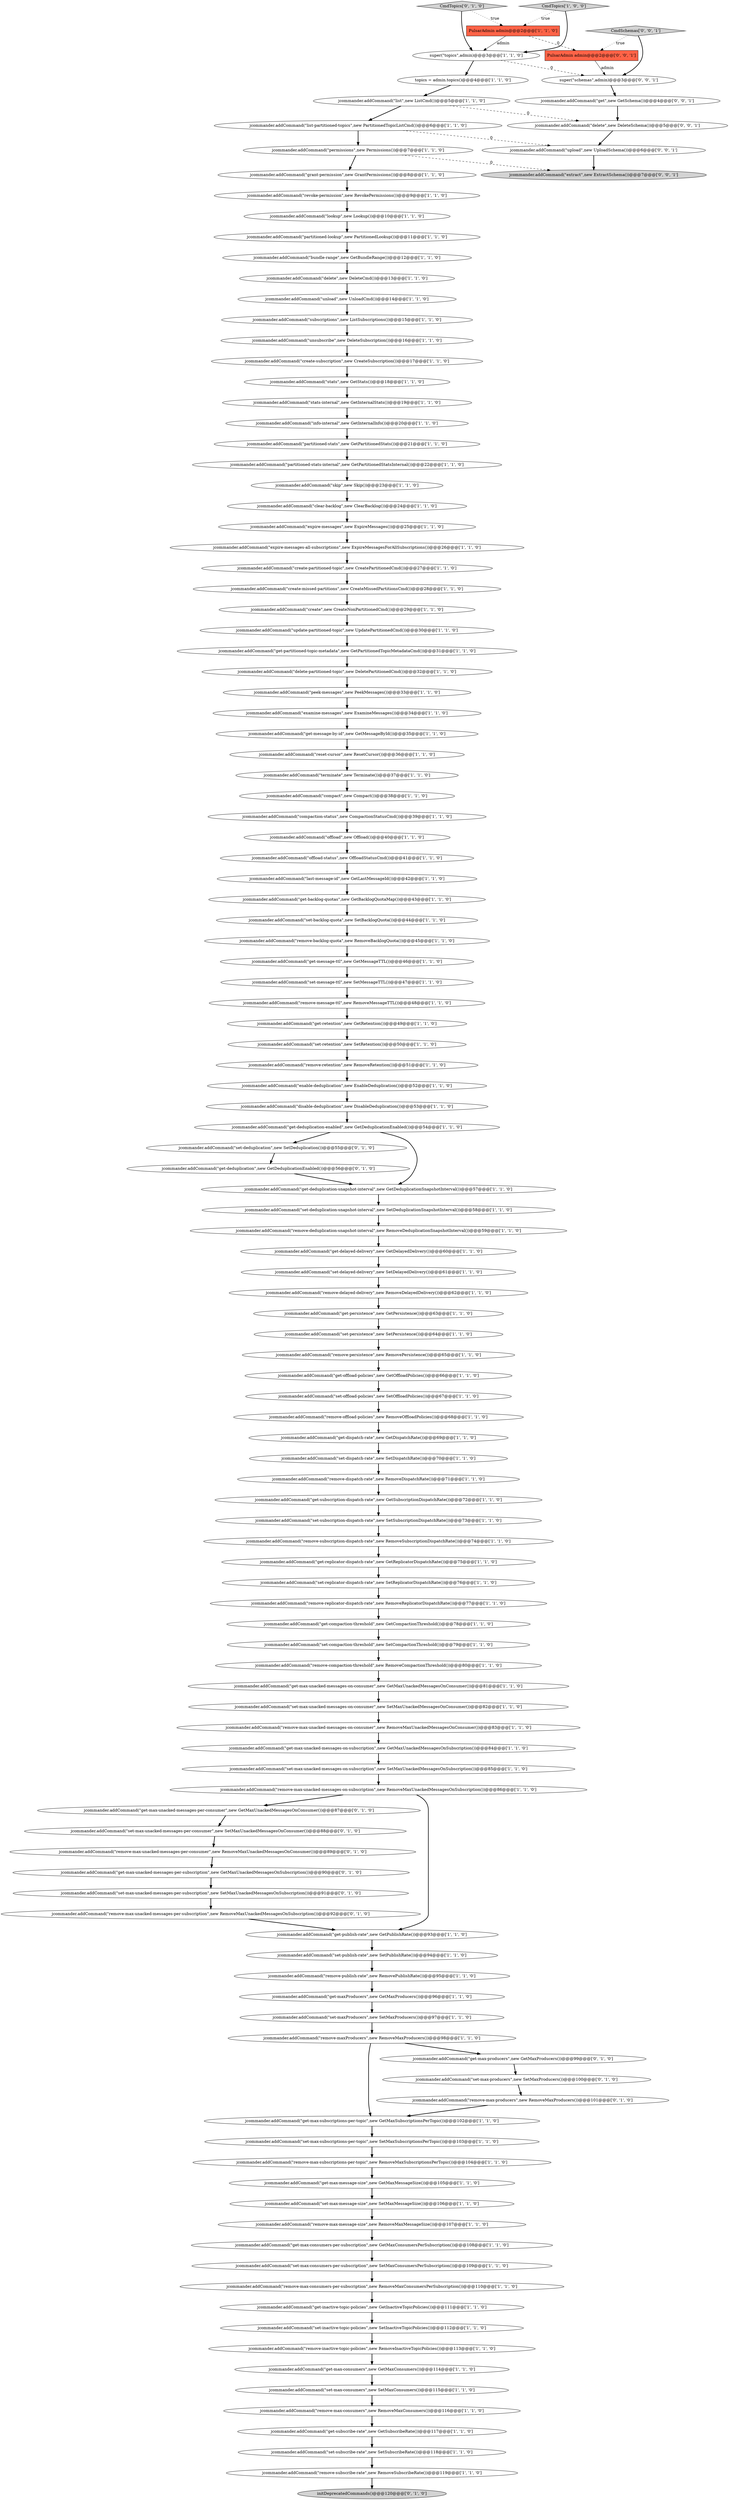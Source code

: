 digraph {
47 [style = filled, label = "jcommander.addCommand(\"remove-deduplication-snapshot-interval\",new RemoveDeduplicationSnapshotInterval())@@@59@@@['1', '1', '0']", fillcolor = white, shape = ellipse image = "AAA0AAABBB1BBB"];
14 [style = filled, label = "jcommander.addCommand(\"get-subscription-dispatch-rate\",new GetSubscriptionDispatchRate())@@@72@@@['1', '1', '0']", fillcolor = white, shape = ellipse image = "AAA0AAABBB1BBB"];
32 [style = filled, label = "jcommander.addCommand(\"set-publish-rate\",new SetPublishRate())@@@94@@@['1', '1', '0']", fillcolor = white, shape = ellipse image = "AAA0AAABBB1BBB"];
127 [style = filled, label = "jcommander.addCommand(\"upload\",new UploadSchema())@@@6@@@['0', '0', '1']", fillcolor = white, shape = ellipse image = "AAA0AAABBB3BBB"];
116 [style = filled, label = "jcommander.addCommand(\"get-deduplication\",new GetDeduplicationEnabled())@@@56@@@['0', '1', '0']", fillcolor = white, shape = ellipse image = "AAA1AAABBB2BBB"];
35 [style = filled, label = "jcommander.addCommand(\"set-max-subscriptions-per-topic\",new SetMaxSubscriptionsPerTopic())@@@103@@@['1', '1', '0']", fillcolor = white, shape = ellipse image = "AAA0AAABBB1BBB"];
119 [style = filled, label = "CmdTopics['0', '1', '0']", fillcolor = lightgray, shape = diamond image = "AAA0AAABBB2BBB"];
86 [style = filled, label = "jcommander.addCommand(\"set-subscription-dispatch-rate\",new SetSubscriptionDispatchRate())@@@73@@@['1', '1', '0']", fillcolor = white, shape = ellipse image = "AAA0AAABBB1BBB"];
7 [style = filled, label = "jcommander.addCommand(\"reset-cursor\",new ResetCursor())@@@36@@@['1', '1', '0']", fillcolor = white, shape = ellipse image = "AAA0AAABBB1BBB"];
50 [style = filled, label = "jcommander.addCommand(\"get-max-unacked-messages-on-subscription\",new GetMaxUnackedMessagesOnSubscription())@@@84@@@['1', '1', '0']", fillcolor = white, shape = ellipse image = "AAA0AAABBB1BBB"];
79 [style = filled, label = "jcommander.addCommand(\"set-maxProducers\",new SetMaxProducers())@@@97@@@['1', '1', '0']", fillcolor = white, shape = ellipse image = "AAA0AAABBB1BBB"];
105 [style = filled, label = "jcommander.addCommand(\"stats\",new GetStats())@@@18@@@['1', '1', '0']", fillcolor = white, shape = ellipse image = "AAA0AAABBB1BBB"];
69 [style = filled, label = "jcommander.addCommand(\"list\",new ListCmd())@@@5@@@['1', '1', '0']", fillcolor = white, shape = ellipse image = "AAA0AAABBB1BBB"];
42 [style = filled, label = "jcommander.addCommand(\"get-max-unacked-messages-on-consumer\",new GetMaxUnackedMessagesOnConsumer())@@@81@@@['1', '1', '0']", fillcolor = white, shape = ellipse image = "AAA0AAABBB1BBB"];
125 [style = filled, label = "PulsarAdmin admin@@@2@@@['0', '0', '1']", fillcolor = tomato, shape = box image = "AAA0AAABBB3BBB"];
102 [style = filled, label = "jcommander.addCommand(\"skip\",new Skip())@@@23@@@['1', '1', '0']", fillcolor = white, shape = ellipse image = "AAA0AAABBB1BBB"];
53 [style = filled, label = "jcommander.addCommand(\"remove-compaction-threshold\",new RemoveCompactionThreshold())@@@80@@@['1', '1', '0']", fillcolor = white, shape = ellipse image = "AAA0AAABBB1BBB"];
97 [style = filled, label = "jcommander.addCommand(\"get-message-by-id\",new GetMessageById())@@@35@@@['1', '1', '0']", fillcolor = white, shape = ellipse image = "AAA0AAABBB1BBB"];
0 [style = filled, label = "jcommander.addCommand(\"set-dispatch-rate\",new SetDispatchRate())@@@70@@@['1', '1', '0']", fillcolor = white, shape = ellipse image = "AAA0AAABBB1BBB"];
95 [style = filled, label = "super(\"topics\",admin)@@@3@@@['1', '1', '0']", fillcolor = white, shape = ellipse image = "AAA0AAABBB1BBB"];
101 [style = filled, label = "jcommander.addCommand(\"set-offload-policies\",new SetOffloadPolicies())@@@67@@@['1', '1', '0']", fillcolor = white, shape = ellipse image = "AAA0AAABBB1BBB"];
92 [style = filled, label = "jcommander.addCommand(\"delete-partitioned-topic\",new DeletePartitionedCmd())@@@32@@@['1', '1', '0']", fillcolor = white, shape = ellipse image = "AAA0AAABBB1BBB"];
12 [style = filled, label = "jcommander.addCommand(\"remove-max-subscriptions-per-topic\",new RemoveMaxSubscriptionsPerTopic())@@@104@@@['1', '1', '0']", fillcolor = white, shape = ellipse image = "AAA0AAABBB1BBB"];
56 [style = filled, label = "jcommander.addCommand(\"get-max-consumers-per-subscription\",new GetMaxConsumersPerSubscription())@@@108@@@['1', '1', '0']", fillcolor = white, shape = ellipse image = "AAA0AAABBB1BBB"];
82 [style = filled, label = "jcommander.addCommand(\"unsubscribe\",new DeleteSubscription())@@@16@@@['1', '1', '0']", fillcolor = white, shape = ellipse image = "AAA0AAABBB1BBB"];
107 [style = filled, label = "jcommander.addCommand(\"get-max-consumers\",new GetMaxConsumers())@@@114@@@['1', '1', '0']", fillcolor = white, shape = ellipse image = "AAA0AAABBB1BBB"];
123 [style = filled, label = "CmdSchemas['0', '0', '1']", fillcolor = lightgray, shape = diamond image = "AAA0AAABBB3BBB"];
88 [style = filled, label = "jcommander.addCommand(\"set-max-consumers-per-subscription\",new SetMaxConsumersPerSubscription())@@@109@@@['1', '1', '0']", fillcolor = white, shape = ellipse image = "AAA0AAABBB1BBB"];
61 [style = filled, label = "jcommander.addCommand(\"remove-max-message-size\",new RemoveMaxMessageSize())@@@107@@@['1', '1', '0']", fillcolor = white, shape = ellipse image = "AAA0AAABBB1BBB"];
84 [style = filled, label = "jcommander.addCommand(\"info-internal\",new GetInternalInfo())@@@20@@@['1', '1', '0']", fillcolor = white, shape = ellipse image = "AAA0AAABBB1BBB"];
52 [style = filled, label = "jcommander.addCommand(\"delete\",new DeleteCmd())@@@13@@@['1', '1', '0']", fillcolor = white, shape = ellipse image = "AAA0AAABBB1BBB"];
34 [style = filled, label = "jcommander.addCommand(\"expire-messages\",new ExpireMessages())@@@25@@@['1', '1', '0']", fillcolor = white, shape = ellipse image = "AAA0AAABBB1BBB"];
37 [style = filled, label = "jcommander.addCommand(\"remove-publish-rate\",new RemovePublishRate())@@@95@@@['1', '1', '0']", fillcolor = white, shape = ellipse image = "AAA0AAABBB1BBB"];
62 [style = filled, label = "jcommander.addCommand(\"terminate\",new Terminate())@@@37@@@['1', '1', '0']", fillcolor = white, shape = ellipse image = "AAA0AAABBB1BBB"];
55 [style = filled, label = "jcommander.addCommand(\"last-message-id\",new GetLastMessageId())@@@42@@@['1', '1', '0']", fillcolor = white, shape = ellipse image = "AAA0AAABBB1BBB"];
13 [style = filled, label = "jcommander.addCommand(\"set-backlog-quota\",new SetBacklogQuota())@@@44@@@['1', '1', '0']", fillcolor = white, shape = ellipse image = "AAA0AAABBB1BBB"];
71 [style = filled, label = "jcommander.addCommand(\"set-compaction-threshold\",new SetCompactionThreshold())@@@79@@@['1', '1', '0']", fillcolor = white, shape = ellipse image = "AAA0AAABBB1BBB"];
10 [style = filled, label = "jcommander.addCommand(\"examine-messages\",new ExamineMessages())@@@34@@@['1', '1', '0']", fillcolor = white, shape = ellipse image = "AAA0AAABBB1BBB"];
81 [style = filled, label = "jcommander.addCommand(\"get-deduplication-enabled\",new GetDeduplicationEnabled())@@@54@@@['1', '1', '0']", fillcolor = white, shape = ellipse image = "AAA0AAABBB1BBB"];
65 [style = filled, label = "jcommander.addCommand(\"get-offload-policies\",new GetOffloadPolicies())@@@66@@@['1', '1', '0']", fillcolor = white, shape = ellipse image = "AAA0AAABBB1BBB"];
80 [style = filled, label = "jcommander.addCommand(\"partitioned-stats\",new GetPartitionedStats())@@@21@@@['1', '1', '0']", fillcolor = white, shape = ellipse image = "AAA0AAABBB1BBB"];
85 [style = filled, label = "topics = admin.topics()@@@4@@@['1', '1', '0']", fillcolor = white, shape = ellipse image = "AAA0AAABBB1BBB"];
87 [style = filled, label = "jcommander.addCommand(\"set-delayed-delivery\",new SetDelayedDelivery())@@@61@@@['1', '1', '0']", fillcolor = white, shape = ellipse image = "AAA0AAABBB1BBB"];
16 [style = filled, label = "jcommander.addCommand(\"get-maxProducers\",new GetMaxProducers())@@@96@@@['1', '1', '0']", fillcolor = white, shape = ellipse image = "AAA0AAABBB1BBB"];
113 [style = filled, label = "jcommander.addCommand(\"remove-max-unacked-messages-per-subscription\",new RemoveMaxUnackedMessagesOnSubscription())@@@92@@@['0', '1', '0']", fillcolor = white, shape = ellipse image = "AAA1AAABBB2BBB"];
33 [style = filled, label = "jcommander.addCommand(\"get-deduplication-snapshot-interval\",new GetDeduplicationSnapshotInterval())@@@57@@@['1', '1', '0']", fillcolor = white, shape = ellipse image = "AAA0AAABBB1BBB"];
74 [style = filled, label = "jcommander.addCommand(\"list-partitioned-topics\",new PartitionedTopicListCmd())@@@6@@@['1', '1', '0']", fillcolor = white, shape = ellipse image = "AAA0AAABBB1BBB"];
75 [style = filled, label = "jcommander.addCommand(\"enable-deduplication\",new EnableDeduplication())@@@52@@@['1', '1', '0']", fillcolor = white, shape = ellipse image = "AAA0AAABBB1BBB"];
4 [style = filled, label = "jcommander.addCommand(\"remove-dispatch-rate\",new RemoveDispatchRate())@@@71@@@['1', '1', '0']", fillcolor = white, shape = ellipse image = "AAA0AAABBB1BBB"];
99 [style = filled, label = "jcommander.addCommand(\"remove-inactive-topic-policies\",new RemoveInactiveTopicPolicies())@@@113@@@['1', '1', '0']", fillcolor = white, shape = ellipse image = "AAA0AAABBB1BBB"];
59 [style = filled, label = "jcommander.addCommand(\"clear-backlog\",new ClearBacklog())@@@24@@@['1', '1', '0']", fillcolor = white, shape = ellipse image = "AAA0AAABBB1BBB"];
67 [style = filled, label = "jcommander.addCommand(\"create\",new CreateNonPartitionedCmd())@@@29@@@['1', '1', '0']", fillcolor = white, shape = ellipse image = "AAA0AAABBB1BBB"];
108 [style = filled, label = "jcommander.addCommand(\"set-max-unacked-messages-per-consumer\",new SetMaxUnackedMessagesOnConsumer())@@@88@@@['0', '1', '0']", fillcolor = white, shape = ellipse image = "AAA1AAABBB2BBB"];
83 [style = filled, label = "jcommander.addCommand(\"remove-backlog-quota\",new RemoveBacklogQuota())@@@45@@@['1', '1', '0']", fillcolor = white, shape = ellipse image = "AAA0AAABBB1BBB"];
6 [style = filled, label = "jcommander.addCommand(\"remove-max-consumers-per-subscription\",new RemoveMaxConsumersPerSubscription())@@@110@@@['1', '1', '0']", fillcolor = white, shape = ellipse image = "AAA0AAABBB1BBB"];
64 [style = filled, label = "jcommander.addCommand(\"create-missed-partitions\",new CreateMissedPartitionsCmd())@@@28@@@['1', '1', '0']", fillcolor = white, shape = ellipse image = "AAA0AAABBB1BBB"];
91 [style = filled, label = "jcommander.addCommand(\"get-persistence\",new GetPersistence())@@@63@@@['1', '1', '0']", fillcolor = white, shape = ellipse image = "AAA0AAABBB1BBB"];
49 [style = filled, label = "jcommander.addCommand(\"get-max-subscriptions-per-topic\",new GetMaxSubscriptionsPerTopic())@@@102@@@['1', '1', '0']", fillcolor = white, shape = ellipse image = "AAA0AAABBB1BBB"];
26 [style = filled, label = "jcommander.addCommand(\"get-message-ttl\",new GetMessageTTL())@@@46@@@['1', '1', '0']", fillcolor = white, shape = ellipse image = "AAA0AAABBB1BBB"];
106 [style = filled, label = "jcommander.addCommand(\"get-inactive-topic-policies\",new GetInactiveTopicPolicies())@@@111@@@['1', '1', '0']", fillcolor = white, shape = ellipse image = "AAA0AAABBB1BBB"];
48 [style = filled, label = "jcommander.addCommand(\"get-backlog-quotas\",new GetBacklogQuotaMap())@@@43@@@['1', '1', '0']", fillcolor = white, shape = ellipse image = "AAA0AAABBB1BBB"];
2 [style = filled, label = "jcommander.addCommand(\"expire-messages-all-subscriptions\",new ExpireMessagesForAllSubscriptions())@@@26@@@['1', '1', '0']", fillcolor = white, shape = ellipse image = "AAA0AAABBB1BBB"];
122 [style = filled, label = "jcommander.addCommand(\"get\",new GetSchema())@@@4@@@['0', '0', '1']", fillcolor = white, shape = ellipse image = "AAA0AAABBB3BBB"];
41 [style = filled, label = "jcommander.addCommand(\"get-delayed-delivery\",new GetDelayedDelivery())@@@60@@@['1', '1', '0']", fillcolor = white, shape = ellipse image = "AAA0AAABBB1BBB"];
115 [style = filled, label = "jcommander.addCommand(\"set-max-unacked-messages-per-subscription\",new SetMaxUnackedMessagesOnSubscription())@@@91@@@['0', '1', '0']", fillcolor = white, shape = ellipse image = "AAA1AAABBB2BBB"];
5 [style = filled, label = "jcommander.addCommand(\"remove-replicator-dispatch-rate\",new RemoveReplicatorDispatchRate())@@@77@@@['1', '1', '0']", fillcolor = white, shape = ellipse image = "AAA0AAABBB1BBB"];
27 [style = filled, label = "jcommander.addCommand(\"revoke-permission\",new RevokePermissions())@@@9@@@['1', '1', '0']", fillcolor = white, shape = ellipse image = "AAA0AAABBB1BBB"];
103 [style = filled, label = "jcommander.addCommand(\"remove-max-unacked-messages-on-consumer\",new RemoveMaxUnackedMessagesOnConsumer())@@@83@@@['1', '1', '0']", fillcolor = white, shape = ellipse image = "AAA0AAABBB1BBB"];
36 [style = filled, label = "jcommander.addCommand(\"set-message-ttl\",new SetMessageTTL())@@@47@@@['1', '1', '0']", fillcolor = white, shape = ellipse image = "AAA0AAABBB1BBB"];
43 [style = filled, label = "jcommander.addCommand(\"update-partitioned-topic\",new UpdatePartitionedCmd())@@@30@@@['1', '1', '0']", fillcolor = white, shape = ellipse image = "AAA0AAABBB1BBB"];
23 [style = filled, label = "jcommander.addCommand(\"partitioned-stats-internal\",new GetPartitionedStatsInternal())@@@22@@@['1', '1', '0']", fillcolor = white, shape = ellipse image = "AAA0AAABBB1BBB"];
93 [style = filled, label = "jcommander.addCommand(\"remove-max-consumers\",new RemoveMaxConsumers())@@@116@@@['1', '1', '0']", fillcolor = white, shape = ellipse image = "AAA0AAABBB1BBB"];
28 [style = filled, label = "jcommander.addCommand(\"set-max-message-size\",new SetMaxMessageSize())@@@106@@@['1', '1', '0']", fillcolor = white, shape = ellipse image = "AAA0AAABBB1BBB"];
117 [style = filled, label = "jcommander.addCommand(\"set-max-producers\",new SetMaxProducers())@@@100@@@['0', '1', '0']", fillcolor = white, shape = ellipse image = "AAA1AAABBB2BBB"];
11 [style = filled, label = "jcommander.addCommand(\"remove-maxProducers\",new RemoveMaxProducers())@@@98@@@['1', '1', '0']", fillcolor = white, shape = ellipse image = "AAA0AAABBB1BBB"];
18 [style = filled, label = "jcommander.addCommand(\"subscriptions\",new ListSubscriptions())@@@15@@@['1', '1', '0']", fillcolor = white, shape = ellipse image = "AAA0AAABBB1BBB"];
38 [style = filled, label = "jcommander.addCommand(\"compact\",new Compact())@@@38@@@['1', '1', '0']", fillcolor = white, shape = ellipse image = "AAA0AAABBB1BBB"];
77 [style = filled, label = "jcommander.addCommand(\"offload\",new Offload())@@@40@@@['1', '1', '0']", fillcolor = white, shape = ellipse image = "AAA0AAABBB1BBB"];
57 [style = filled, label = "jcommander.addCommand(\"create-subscription\",new CreateSubscription())@@@17@@@['1', '1', '0']", fillcolor = white, shape = ellipse image = "AAA0AAABBB1BBB"];
45 [style = filled, label = "CmdTopics['1', '0', '0']", fillcolor = lightgray, shape = diamond image = "AAA0AAABBB1BBB"];
54 [style = filled, label = "jcommander.addCommand(\"get-partitioned-topic-metadata\",new GetPartitionedTopicMetadataCmd())@@@31@@@['1', '1', '0']", fillcolor = white, shape = ellipse image = "AAA0AAABBB1BBB"];
100 [style = filled, label = "jcommander.addCommand(\"set-deduplication-snapshot-interval\",new SetDeduplicationSnapshotInterval())@@@58@@@['1', '1', '0']", fillcolor = white, shape = ellipse image = "AAA0AAABBB1BBB"];
104 [style = filled, label = "jcommander.addCommand(\"get-publish-rate\",new GetPublishRate())@@@93@@@['1', '1', '0']", fillcolor = white, shape = ellipse image = "AAA0AAABBB1BBB"];
73 [style = filled, label = "jcommander.addCommand(\"set-inactive-topic-policies\",new SetInactiveTopicPolicies())@@@112@@@['1', '1', '0']", fillcolor = white, shape = ellipse image = "AAA0AAABBB1BBB"];
96 [style = filled, label = "jcommander.addCommand(\"unload\",new UnloadCmd())@@@14@@@['1', '1', '0']", fillcolor = white, shape = ellipse image = "AAA0AAABBB1BBB"];
109 [style = filled, label = "jcommander.addCommand(\"remove-max-unacked-messages-per-consumer\",new RemoveMaxUnackedMessagesOnConsumer())@@@89@@@['0', '1', '0']", fillcolor = white, shape = ellipse image = "AAA1AAABBB2BBB"];
30 [style = filled, label = "jcommander.addCommand(\"remove-retention\",new RemoveRetention())@@@51@@@['1', '1', '0']", fillcolor = white, shape = ellipse image = "AAA0AAABBB1BBB"];
25 [style = filled, label = "jcommander.addCommand(\"get-replicator-dispatch-rate\",new GetReplicatorDispatchRate())@@@75@@@['1', '1', '0']", fillcolor = white, shape = ellipse image = "AAA0AAABBB1BBB"];
63 [style = filled, label = "jcommander.addCommand(\"remove-delayed-delivery\",new RemoveDelayedDelivery())@@@62@@@['1', '1', '0']", fillcolor = white, shape = ellipse image = "AAA0AAABBB1BBB"];
89 [style = filled, label = "jcommander.addCommand(\"get-dispatch-rate\",new GetDispatchRate())@@@69@@@['1', '1', '0']", fillcolor = white, shape = ellipse image = "AAA0AAABBB1BBB"];
90 [style = filled, label = "PulsarAdmin admin@@@2@@@['1', '1', '0']", fillcolor = tomato, shape = box image = "AAA0AAABBB1BBB"];
9 [style = filled, label = "jcommander.addCommand(\"grant-permission\",new GrantPermissions())@@@8@@@['1', '1', '0']", fillcolor = white, shape = ellipse image = "AAA0AAABBB1BBB"];
110 [style = filled, label = "jcommander.addCommand(\"get-max-unacked-messages-per-consumer\",new GetMaxUnackedMessagesOnConsumer())@@@87@@@['0', '1', '0']", fillcolor = white, shape = ellipse image = "AAA1AAABBB2BBB"];
66 [style = filled, label = "jcommander.addCommand(\"set-retention\",new SetRetention())@@@50@@@['1', '1', '0']", fillcolor = white, shape = ellipse image = "AAA0AAABBB1BBB"];
70 [style = filled, label = "jcommander.addCommand(\"get-subscribe-rate\",new GetSubscribeRate())@@@117@@@['1', '1', '0']", fillcolor = white, shape = ellipse image = "AAA0AAABBB1BBB"];
51 [style = filled, label = "jcommander.addCommand(\"bundle-range\",new GetBundleRange())@@@12@@@['1', '1', '0']", fillcolor = white, shape = ellipse image = "AAA0AAABBB1BBB"];
19 [style = filled, label = "jcommander.addCommand(\"set-replicator-dispatch-rate\",new SetReplicatorDispatchRate())@@@76@@@['1', '1', '0']", fillcolor = white, shape = ellipse image = "AAA0AAABBB1BBB"];
58 [style = filled, label = "jcommander.addCommand(\"remove-offload-policies\",new RemoveOffloadPolicies())@@@68@@@['1', '1', '0']", fillcolor = white, shape = ellipse image = "AAA0AAABBB1BBB"];
24 [style = filled, label = "jcommander.addCommand(\"remove-subscription-dispatch-rate\",new RemoveSubscriptionDispatchRate())@@@74@@@['1', '1', '0']", fillcolor = white, shape = ellipse image = "AAA0AAABBB1BBB"];
118 [style = filled, label = "jcommander.addCommand(\"get-max-producers\",new GetMaxProducers())@@@99@@@['0', '1', '0']", fillcolor = white, shape = ellipse image = "AAA1AAABBB2BBB"];
46 [style = filled, label = "jcommander.addCommand(\"get-compaction-threshold\",new GetCompactionThreshold())@@@78@@@['1', '1', '0']", fillcolor = white, shape = ellipse image = "AAA0AAABBB1BBB"];
60 [style = filled, label = "jcommander.addCommand(\"partitioned-lookup\",new PartitionedLookup())@@@11@@@['1', '1', '0']", fillcolor = white, shape = ellipse image = "AAA0AAABBB1BBB"];
72 [style = filled, label = "jcommander.addCommand(\"remove-max-unacked-messages-on-subscription\",new RemoveMaxUnackedMessagesOnSubscription())@@@86@@@['1', '1', '0']", fillcolor = white, shape = ellipse image = "AAA0AAABBB1BBB"];
121 [style = filled, label = "jcommander.addCommand(\"extract\",new ExtractSchema())@@@7@@@['0', '0', '1']", fillcolor = lightgray, shape = ellipse image = "AAA0AAABBB3BBB"];
76 [style = filled, label = "jcommander.addCommand(\"stats-internal\",new GetInternalStats())@@@19@@@['1', '1', '0']", fillcolor = white, shape = ellipse image = "AAA0AAABBB1BBB"];
111 [style = filled, label = "jcommander.addCommand(\"remove-max-producers\",new RemoveMaxProducers())@@@101@@@['0', '1', '0']", fillcolor = white, shape = ellipse image = "AAA1AAABBB2BBB"];
126 [style = filled, label = "jcommander.addCommand(\"delete\",new DeleteSchema())@@@5@@@['0', '0', '1']", fillcolor = white, shape = ellipse image = "AAA0AAABBB3BBB"];
20 [style = filled, label = "jcommander.addCommand(\"lookup\",new Lookup())@@@10@@@['1', '1', '0']", fillcolor = white, shape = ellipse image = "AAA0AAABBB1BBB"];
8 [style = filled, label = "jcommander.addCommand(\"set-max-unacked-messages-on-consumer\",new SetMaxUnackedMessagesOnConsumer())@@@82@@@['1', '1', '0']", fillcolor = white, shape = ellipse image = "AAA0AAABBB1BBB"];
120 [style = filled, label = "jcommander.addCommand(\"get-max-unacked-messages-per-subscription\",new GetMaxUnackedMessagesOnSubscription())@@@90@@@['0', '1', '0']", fillcolor = white, shape = ellipse image = "AAA1AAABBB2BBB"];
68 [style = filled, label = "jcommander.addCommand(\"set-max-unacked-messages-on-subscription\",new SetMaxUnackedMessagesOnSubscription())@@@85@@@['1', '1', '0']", fillcolor = white, shape = ellipse image = "AAA0AAABBB1BBB"];
39 [style = filled, label = "jcommander.addCommand(\"get-max-message-size\",new GetMaxMessageSize())@@@105@@@['1', '1', '0']", fillcolor = white, shape = ellipse image = "AAA0AAABBB1BBB"];
40 [style = filled, label = "jcommander.addCommand(\"remove-subscribe-rate\",new RemoveSubscribeRate())@@@119@@@['1', '1', '0']", fillcolor = white, shape = ellipse image = "AAA0AAABBB1BBB"];
44 [style = filled, label = "jcommander.addCommand(\"offload-status\",new OffloadStatusCmd())@@@41@@@['1', '1', '0']", fillcolor = white, shape = ellipse image = "AAA0AAABBB1BBB"];
21 [style = filled, label = "jcommander.addCommand(\"set-subscribe-rate\",new SetSubscribeRate())@@@118@@@['1', '1', '0']", fillcolor = white, shape = ellipse image = "AAA0AAABBB1BBB"];
17 [style = filled, label = "jcommander.addCommand(\"set-max-consumers\",new SetMaxConsumers())@@@115@@@['1', '1', '0']", fillcolor = white, shape = ellipse image = "AAA0AAABBB1BBB"];
3 [style = filled, label = "jcommander.addCommand(\"create-partitioned-topic\",new CreatePartitionedCmd())@@@27@@@['1', '1', '0']", fillcolor = white, shape = ellipse image = "AAA0AAABBB1BBB"];
1 [style = filled, label = "jcommander.addCommand(\"permissions\",new Permissions())@@@7@@@['1', '1', '0']", fillcolor = white, shape = ellipse image = "AAA0AAABBB1BBB"];
98 [style = filled, label = "jcommander.addCommand(\"get-retention\",new GetRetention())@@@49@@@['1', '1', '0']", fillcolor = white, shape = ellipse image = "AAA0AAABBB1BBB"];
78 [style = filled, label = "jcommander.addCommand(\"remove-message-ttl\",new RemoveMessageTTL())@@@48@@@['1', '1', '0']", fillcolor = white, shape = ellipse image = "AAA0AAABBB1BBB"];
15 [style = filled, label = "jcommander.addCommand(\"peek-messages\",new PeekMessages())@@@33@@@['1', '1', '0']", fillcolor = white, shape = ellipse image = "AAA0AAABBB1BBB"];
114 [style = filled, label = "initDeprecatedCommands()@@@120@@@['0', '1', '0']", fillcolor = lightgray, shape = ellipse image = "AAA1AAABBB2BBB"];
94 [style = filled, label = "jcommander.addCommand(\"set-persistence\",new SetPersistence())@@@64@@@['1', '1', '0']", fillcolor = white, shape = ellipse image = "AAA0AAABBB1BBB"];
124 [style = filled, label = "super(\"schemas\",admin)@@@3@@@['0', '0', '1']", fillcolor = white, shape = ellipse image = "AAA0AAABBB3BBB"];
112 [style = filled, label = "jcommander.addCommand(\"set-deduplication\",new SetDeduplication())@@@55@@@['0', '1', '0']", fillcolor = white, shape = ellipse image = "AAA1AAABBB2BBB"];
29 [style = filled, label = "jcommander.addCommand(\"compaction-status\",new CompactionStatusCmd())@@@39@@@['1', '1', '0']", fillcolor = white, shape = ellipse image = "AAA0AAABBB1BBB"];
22 [style = filled, label = "jcommander.addCommand(\"remove-persistence\",new RemovePersistence())@@@65@@@['1', '1', '0']", fillcolor = white, shape = ellipse image = "AAA0AAABBB1BBB"];
31 [style = filled, label = "jcommander.addCommand(\"disable-deduplication\",new DisableDeduplication())@@@53@@@['1', '1', '0']", fillcolor = white, shape = ellipse image = "AAA0AAABBB1BBB"];
20->60 [style = bold, label=""];
85->69 [style = bold, label=""];
14->86 [style = bold, label=""];
43->54 [style = bold, label=""];
68->72 [style = bold, label=""];
0->4 [style = bold, label=""];
22->65 [style = bold, label=""];
82->57 [style = bold, label=""];
3->64 [style = bold, label=""];
7->62 [style = bold, label=""];
110->108 [style = bold, label=""];
25->19 [style = bold, label=""];
73->99 [style = bold, label=""];
32->37 [style = bold, label=""];
23->102 [style = bold, label=""];
50->68 [style = bold, label=""];
70->21 [style = bold, label=""];
51->52 [style = bold, label=""];
69->74 [style = bold, label=""];
29->77 [style = bold, label=""];
11->49 [style = bold, label=""];
120->115 [style = bold, label=""];
90->125 [style = dashed, label="0"];
56->88 [style = bold, label=""];
57->105 [style = bold, label=""];
95->85 [style = bold, label=""];
63->91 [style = bold, label=""];
34->2 [style = bold, label=""];
5->46 [style = bold, label=""];
108->109 [style = bold, label=""];
119->95 [style = bold, label=""];
48->13 [style = bold, label=""];
37->16 [style = bold, label=""];
122->126 [style = bold, label=""];
87->63 [style = bold, label=""];
44->55 [style = bold, label=""];
59->34 [style = bold, label=""];
6->106 [style = bold, label=""];
12->39 [style = bold, label=""];
30->75 [style = bold, label=""];
81->112 [style = bold, label=""];
1->9 [style = bold, label=""];
26->36 [style = bold, label=""];
19->5 [style = bold, label=""];
9->27 [style = bold, label=""];
84->80 [style = bold, label=""];
33->100 [style = bold, label=""];
92->15 [style = bold, label=""];
16->79 [style = bold, label=""];
52->96 [style = bold, label=""];
124->122 [style = bold, label=""];
62->38 [style = bold, label=""];
49->35 [style = bold, label=""];
10->97 [style = bold, label=""];
27->20 [style = bold, label=""];
72->110 [style = bold, label=""];
76->84 [style = bold, label=""];
2->3 [style = bold, label=""];
113->104 [style = bold, label=""];
28->61 [style = bold, label=""];
119->90 [style = dotted, label="true"];
96->18 [style = bold, label=""];
111->49 [style = bold, label=""];
109->120 [style = bold, label=""];
107->17 [style = bold, label=""];
54->92 [style = bold, label=""];
24->25 [style = bold, label=""];
101->58 [style = bold, label=""];
81->33 [style = bold, label=""];
77->44 [style = bold, label=""];
97->7 [style = bold, label=""];
98->66 [style = bold, label=""];
99->107 [style = bold, label=""];
21->40 [style = bold, label=""];
64->67 [style = bold, label=""];
126->127 [style = bold, label=""];
11->118 [style = bold, label=""];
1->121 [style = dashed, label="0"];
58->89 [style = bold, label=""];
102->59 [style = bold, label=""];
46->71 [style = bold, label=""];
65->101 [style = bold, label=""];
80->23 [style = bold, label=""];
17->93 [style = bold, label=""];
55->48 [style = bold, label=""];
40->114 [style = bold, label=""];
60->51 [style = bold, label=""];
123->124 [style = bold, label=""];
117->111 [style = bold, label=""];
125->124 [style = solid, label="admin"];
61->56 [style = bold, label=""];
41->87 [style = bold, label=""];
79->11 [style = bold, label=""];
105->76 [style = bold, label=""];
83->26 [style = bold, label=""];
15->10 [style = bold, label=""];
75->31 [style = bold, label=""];
91->94 [style = bold, label=""];
94->22 [style = bold, label=""];
86->24 [style = bold, label=""];
123->125 [style = dotted, label="true"];
78->98 [style = bold, label=""];
8->103 [style = bold, label=""];
103->50 [style = bold, label=""];
106->73 [style = bold, label=""];
69->126 [style = dashed, label="0"];
115->113 [style = bold, label=""];
39->28 [style = bold, label=""];
31->81 [style = bold, label=""];
90->95 [style = solid, label="admin"];
47->41 [style = bold, label=""];
88->6 [style = bold, label=""];
95->124 [style = dashed, label="0"];
38->29 [style = bold, label=""];
18->82 [style = bold, label=""];
53->42 [style = bold, label=""];
45->95 [style = bold, label=""];
72->104 [style = bold, label=""];
104->32 [style = bold, label=""];
67->43 [style = bold, label=""];
89->0 [style = bold, label=""];
66->30 [style = bold, label=""];
118->117 [style = bold, label=""];
13->83 [style = bold, label=""];
36->78 [style = bold, label=""];
116->33 [style = bold, label=""];
71->53 [style = bold, label=""];
42->8 [style = bold, label=""];
4->14 [style = bold, label=""];
112->116 [style = bold, label=""];
35->12 [style = bold, label=""];
74->1 [style = bold, label=""];
93->70 [style = bold, label=""];
100->47 [style = bold, label=""];
45->90 [style = dotted, label="true"];
127->121 [style = bold, label=""];
74->127 [style = dashed, label="0"];
}

